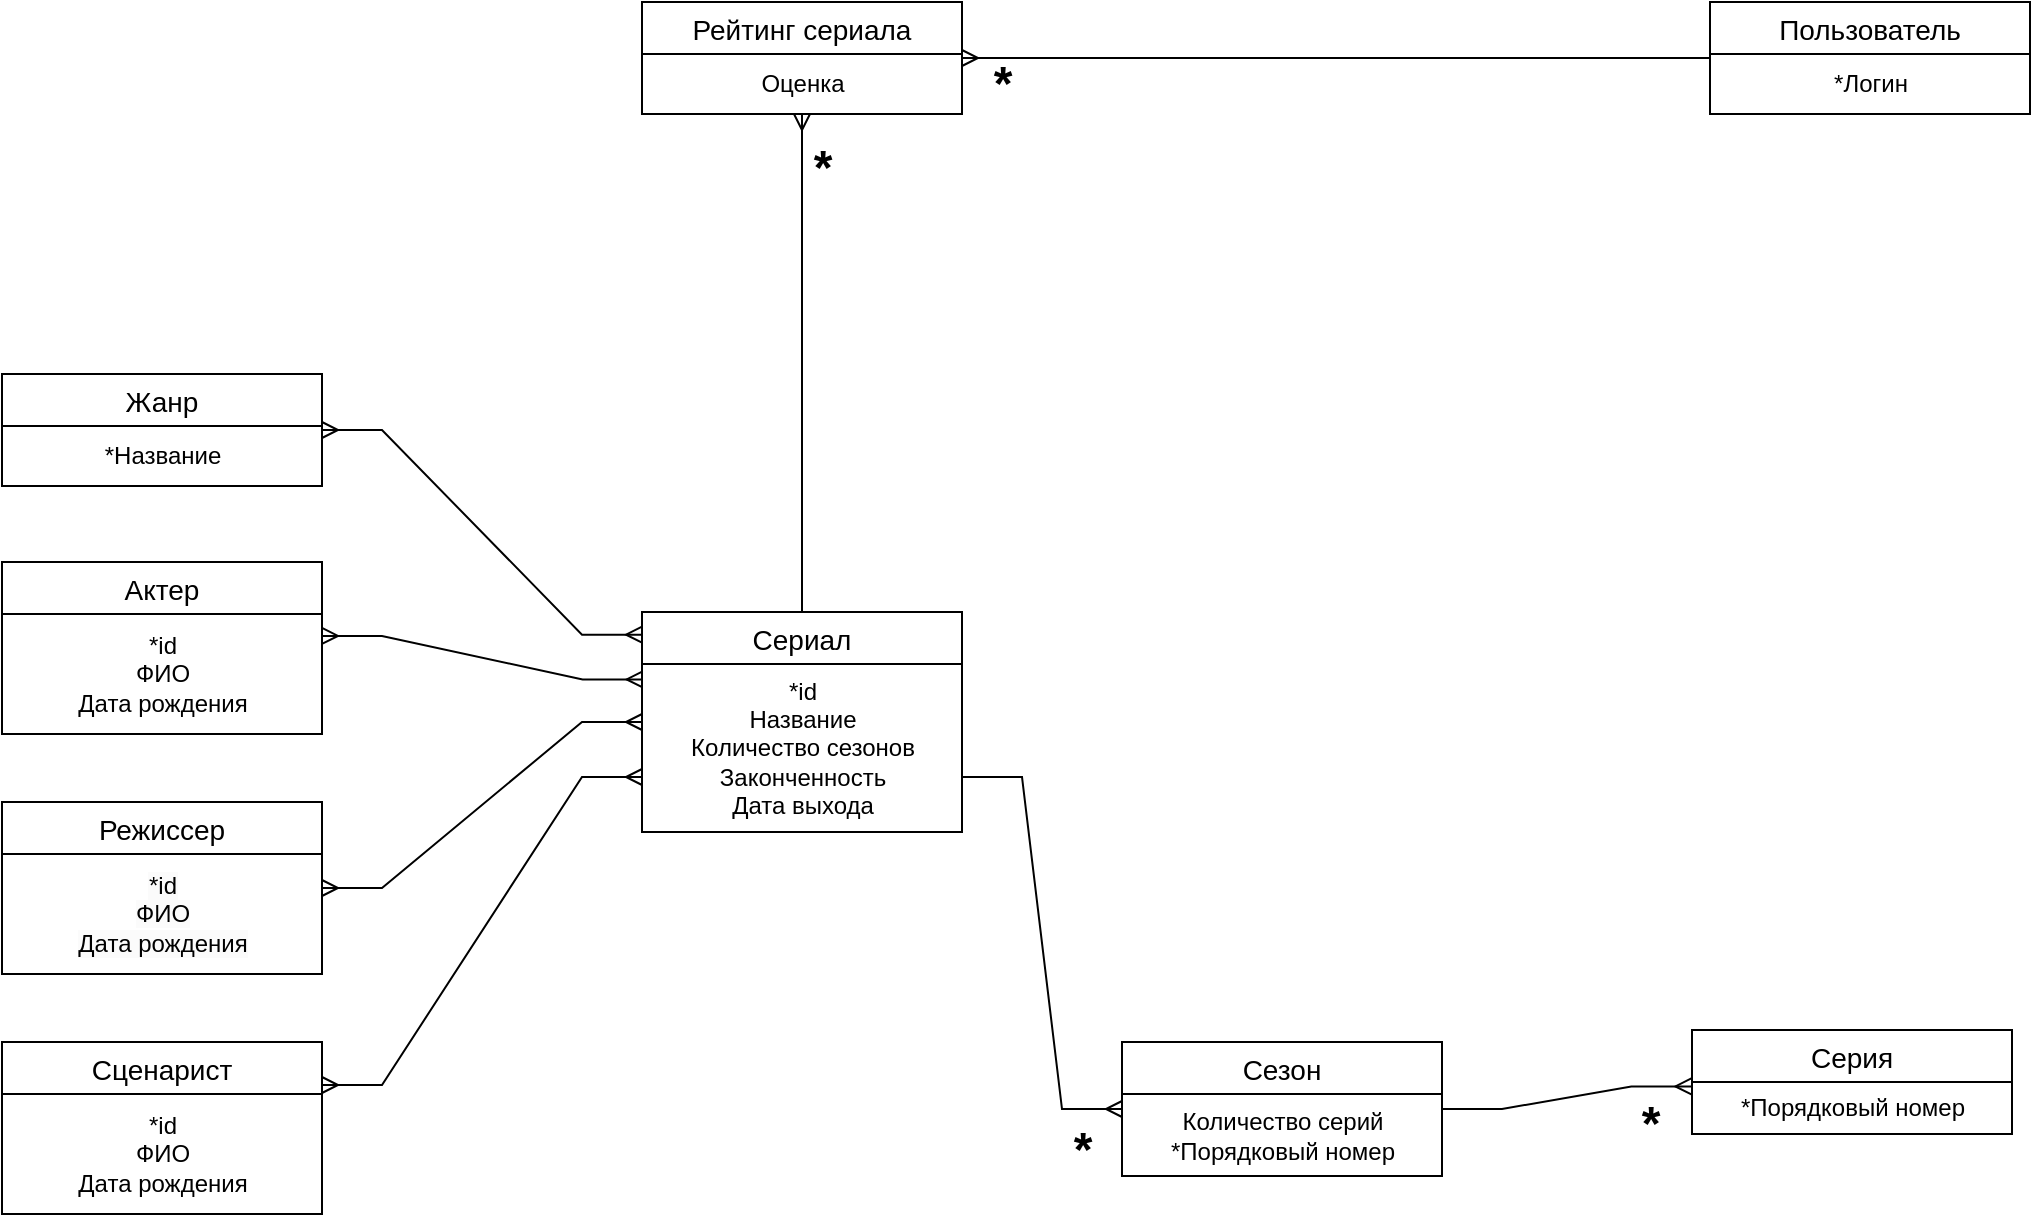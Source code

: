 <mxfile version="21.6.1" type="device">
  <diagram id="R2lEEEUBdFMjLlhIrx00" name="Page-1">
    <mxGraphModel dx="1418" dy="1920" grid="0" gridSize="10" guides="1" tooltips="1" connect="1" arrows="1" fold="1" page="1" pageScale="1" pageWidth="850" pageHeight="1100" math="0" shadow="0" extFonts="Permanent Marker^https://fonts.googleapis.com/css?family=Permanent+Marker">
      <root>
        <mxCell id="0" />
        <mxCell id="1" parent="0" />
        <mxCell id="YRZ7mdmnsj430YJ_3hSv-1" value="&#xa;Сериал&#xa;" style="swimlane;fontStyle=0;childLayout=stackLayout;horizontal=1;startSize=26;horizontalStack=0;resizeParent=1;resizeParentMax=0;resizeLast=0;collapsible=1;marginBottom=0;align=center;fontSize=14;" parent="1" vertex="1">
          <mxGeometry x="360" y="105" width="160" height="110" as="geometry" />
        </mxCell>
        <mxCell id="YRZ7mdmnsj430YJ_3hSv-37" value="*id&lt;br&gt;Название&lt;br&gt;Количество сезонов&lt;br&gt;Законченность&lt;br&gt;Дата выхода&lt;br&gt;" style="text;html=1;align=center;verticalAlign=middle;resizable=0;points=[];autosize=1;strokeColor=none;fillColor=none;" parent="YRZ7mdmnsj430YJ_3hSv-1" vertex="1">
          <mxGeometry y="26" width="160" height="84" as="geometry" />
        </mxCell>
        <mxCell id="YRZ7mdmnsj430YJ_3hSv-9" value="Актер" style="swimlane;fontStyle=0;childLayout=stackLayout;horizontal=1;startSize=26;horizontalStack=0;resizeParent=1;resizeParentMax=0;resizeLast=0;collapsible=1;marginBottom=0;align=center;fontSize=14;" parent="1" vertex="1">
          <mxGeometry x="40" y="80" width="160" height="86" as="geometry" />
        </mxCell>
        <mxCell id="YRZ7mdmnsj430YJ_3hSv-38" value="*id&lt;br&gt;ФИО&lt;br&gt;Дата рождения" style="text;html=1;align=center;verticalAlign=middle;resizable=0;points=[];autosize=1;strokeColor=none;fillColor=none;" parent="YRZ7mdmnsj430YJ_3hSv-9" vertex="1">
          <mxGeometry y="26" width="160" height="60" as="geometry" />
        </mxCell>
        <mxCell id="YRZ7mdmnsj430YJ_3hSv-11" value="Сценарист" style="swimlane;fontStyle=0;childLayout=stackLayout;horizontal=1;startSize=26;horizontalStack=0;resizeParent=1;resizeParentMax=0;resizeLast=0;collapsible=1;marginBottom=0;align=center;fontSize=14;" parent="1" vertex="1">
          <mxGeometry x="40" y="320" width="160" height="86" as="geometry" />
        </mxCell>
        <mxCell id="YRZ7mdmnsj430YJ_3hSv-43" value="*id&lt;br&gt;ФИО&lt;br&gt;Дата рождения" style="text;html=1;align=center;verticalAlign=middle;resizable=0;points=[];autosize=1;strokeColor=none;fillColor=none;" parent="YRZ7mdmnsj430YJ_3hSv-11" vertex="1">
          <mxGeometry y="26" width="160" height="60" as="geometry" />
        </mxCell>
        <mxCell id="YRZ7mdmnsj430YJ_3hSv-12" value="Режиссер" style="swimlane;fontStyle=0;childLayout=stackLayout;horizontal=1;startSize=26;horizontalStack=0;resizeParent=1;resizeParentMax=0;resizeLast=0;collapsible=1;marginBottom=0;align=center;fontSize=14;" parent="1" vertex="1">
          <mxGeometry x="40" y="200" width="160" height="86" as="geometry" />
        </mxCell>
        <mxCell id="YRZ7mdmnsj430YJ_3hSv-44" value="&lt;span style=&quot;color: rgb(0, 0, 0); font-family: Helvetica; font-size: 12px; font-style: normal; font-variant-ligatures: normal; font-variant-caps: normal; font-weight: 400; letter-spacing: normal; orphans: 2; text-align: center; text-indent: 0px; text-transform: none; widows: 2; word-spacing: 0px; -webkit-text-stroke-width: 0px; background-color: rgb(251, 251, 251); text-decoration-thickness: initial; text-decoration-style: initial; text-decoration-color: initial; float: none; display: inline !important;&quot;&gt;*id&lt;/span&gt;&lt;br style=&quot;border-color: var(--border-color); color: rgb(0, 0, 0); font-family: Helvetica; font-size: 12px; font-style: normal; font-variant-ligatures: normal; font-variant-caps: normal; font-weight: 400; letter-spacing: normal; orphans: 2; text-align: center; text-indent: 0px; text-transform: none; widows: 2; word-spacing: 0px; -webkit-text-stroke-width: 0px; background-color: rgb(251, 251, 251); text-decoration-thickness: initial; text-decoration-style: initial; text-decoration-color: initial;&quot;&gt;&lt;span style=&quot;color: rgb(0, 0, 0); font-family: Helvetica; font-size: 12px; font-style: normal; font-variant-ligatures: normal; font-variant-caps: normal; font-weight: 400; letter-spacing: normal; orphans: 2; text-align: center; text-indent: 0px; text-transform: none; widows: 2; word-spacing: 0px; -webkit-text-stroke-width: 0px; background-color: rgb(251, 251, 251); text-decoration-thickness: initial; text-decoration-style: initial; text-decoration-color: initial; float: none; display: inline !important;&quot;&gt;ФИО&lt;/span&gt;&lt;br style=&quot;border-color: var(--border-color); color: rgb(0, 0, 0); font-family: Helvetica; font-size: 12px; font-style: normal; font-variant-ligatures: normal; font-variant-caps: normal; font-weight: 400; letter-spacing: normal; orphans: 2; text-align: center; text-indent: 0px; text-transform: none; widows: 2; word-spacing: 0px; -webkit-text-stroke-width: 0px; background-color: rgb(251, 251, 251); text-decoration-thickness: initial; text-decoration-style: initial; text-decoration-color: initial;&quot;&gt;&lt;span style=&quot;color: rgb(0, 0, 0); font-family: Helvetica; font-size: 12px; font-style: normal; font-variant-ligatures: normal; font-variant-caps: normal; font-weight: 400; letter-spacing: normal; orphans: 2; text-align: center; text-indent: 0px; text-transform: none; widows: 2; word-spacing: 0px; -webkit-text-stroke-width: 0px; background-color: rgb(251, 251, 251); text-decoration-thickness: initial; text-decoration-style: initial; text-decoration-color: initial; float: none; display: inline !important;&quot;&gt;Дата рождения&lt;/span&gt;" style="text;html=1;align=center;verticalAlign=middle;resizable=0;points=[];autosize=1;strokeColor=none;fillColor=none;" parent="YRZ7mdmnsj430YJ_3hSv-12" vertex="1">
          <mxGeometry y="26" width="160" height="60" as="geometry" />
        </mxCell>
        <mxCell id="YRZ7mdmnsj430YJ_3hSv-13" value="Серия" style="swimlane;fontStyle=0;childLayout=stackLayout;horizontal=1;startSize=26;horizontalStack=0;resizeParent=1;resizeParentMax=0;resizeLast=0;collapsible=1;marginBottom=0;align=center;fontSize=14;" parent="1" vertex="1">
          <mxGeometry x="885" y="314" width="160" height="52" as="geometry" />
        </mxCell>
        <mxCell id="YRZ7mdmnsj430YJ_3hSv-46" value="*Порядковый номер" style="text;html=1;align=center;verticalAlign=middle;resizable=0;points=[];autosize=1;strokeColor=none;fillColor=none;" parent="YRZ7mdmnsj430YJ_3hSv-13" vertex="1">
          <mxGeometry y="26" width="160" height="26" as="geometry" />
        </mxCell>
        <mxCell id="YRZ7mdmnsj430YJ_3hSv-14" value="Сезон" style="swimlane;fontStyle=0;childLayout=stackLayout;horizontal=1;startSize=26;horizontalStack=0;resizeParent=1;resizeParentMax=0;resizeLast=0;collapsible=1;marginBottom=0;align=center;fontSize=14;" parent="1" vertex="1">
          <mxGeometry x="600" y="320" width="160" height="67" as="geometry" />
        </mxCell>
        <mxCell id="YRZ7mdmnsj430YJ_3hSv-39" value="Количество серий&lt;br&gt;*Порядковый номер" style="text;html=1;align=center;verticalAlign=middle;resizable=0;points=[];autosize=1;strokeColor=none;fillColor=none;" parent="YRZ7mdmnsj430YJ_3hSv-14" vertex="1">
          <mxGeometry y="26" width="160" height="41" as="geometry" />
        </mxCell>
        <mxCell id="YRZ7mdmnsj430YJ_3hSv-21" value="" style="edgeStyle=entityRelationEdgeStyle;fontSize=12;html=1;endArrow=ERmany;startArrow=ERmany;rounded=0;exitX=1;exitY=0.25;exitDx=0;exitDy=0;entryX=0;entryY=0.75;entryDx=0;entryDy=0;" parent="1" source="YRZ7mdmnsj430YJ_3hSv-11" target="YRZ7mdmnsj430YJ_3hSv-1" edge="1">
          <mxGeometry width="100" height="100" relative="1" as="geometry">
            <mxPoint x="430" y="240" as="sourcePoint" />
            <mxPoint x="530" y="140" as="targetPoint" />
          </mxGeometry>
        </mxCell>
        <mxCell id="YRZ7mdmnsj430YJ_3hSv-25" value="" style="edgeStyle=entityRelationEdgeStyle;fontSize=12;html=1;endArrow=ERmany;startArrow=ERmany;rounded=0;strokeColor=default;exitX=1;exitY=0.5;exitDx=0;exitDy=0;entryX=0;entryY=0.5;entryDx=0;entryDy=0;" parent="1" source="YRZ7mdmnsj430YJ_3hSv-12" target="YRZ7mdmnsj430YJ_3hSv-1" edge="1">
          <mxGeometry width="100" height="100" relative="1" as="geometry">
            <mxPoint x="380" y="410" as="sourcePoint" />
            <mxPoint x="420" y="180" as="targetPoint" />
          </mxGeometry>
        </mxCell>
        <mxCell id="YRZ7mdmnsj430YJ_3hSv-30" value="Пользователь" style="swimlane;fontStyle=0;childLayout=stackLayout;horizontal=1;startSize=26;horizontalStack=0;resizeParent=1;resizeParentMax=0;resizeLast=0;collapsible=1;marginBottom=0;align=center;fontSize=14;" parent="1" vertex="1">
          <mxGeometry x="894" y="-200" width="160" height="56" as="geometry" />
        </mxCell>
        <mxCell id="YRZ7mdmnsj430YJ_3hSv-42" value="*Логин" style="text;html=1;align=center;verticalAlign=middle;resizable=0;points=[];autosize=1;strokeColor=none;fillColor=none;" parent="YRZ7mdmnsj430YJ_3hSv-30" vertex="1">
          <mxGeometry y="26" width="160" height="30" as="geometry" />
        </mxCell>
        <mxCell id="YRZ7mdmnsj430YJ_3hSv-31" value="Жанр" style="swimlane;fontStyle=0;childLayout=stackLayout;horizontal=1;startSize=26;horizontalStack=0;resizeParent=1;resizeParentMax=0;resizeLast=0;collapsible=1;marginBottom=0;align=center;fontSize=14;" parent="1" vertex="1">
          <mxGeometry x="40" y="-14" width="160" height="56" as="geometry" />
        </mxCell>
        <mxCell id="YRZ7mdmnsj430YJ_3hSv-45" value="*Название" style="text;html=1;align=center;verticalAlign=middle;resizable=0;points=[];autosize=1;strokeColor=none;fillColor=none;" parent="YRZ7mdmnsj430YJ_3hSv-31" vertex="1">
          <mxGeometry y="26" width="160" height="30" as="geometry" />
        </mxCell>
        <mxCell id="YRZ7mdmnsj430YJ_3hSv-32" value="" style="edgeStyle=entityRelationEdgeStyle;fontSize=12;html=1;endArrow=ERmany;startArrow=ERmany;rounded=0;exitX=1;exitY=0.5;exitDx=0;exitDy=0;entryX=0;entryY=0.103;entryDx=0;entryDy=0;entryPerimeter=0;" parent="1" source="YRZ7mdmnsj430YJ_3hSv-31" target="YRZ7mdmnsj430YJ_3hSv-1" edge="1">
          <mxGeometry width="100" height="100" relative="1" as="geometry">
            <mxPoint x="370" y="280" as="sourcePoint" />
            <mxPoint x="470" y="180" as="targetPoint" />
          </mxGeometry>
        </mxCell>
        <mxCell id="YRZ7mdmnsj430YJ_3hSv-35" value="" style="edgeStyle=entityRelationEdgeStyle;fontSize=12;html=1;endArrow=ERmany;rounded=0;entryX=0;entryY=0.5;entryDx=0;entryDy=0;exitX=1;exitY=0.75;exitDx=0;exitDy=0;" parent="1" source="YRZ7mdmnsj430YJ_3hSv-1" target="YRZ7mdmnsj430YJ_3hSv-14" edge="1">
          <mxGeometry width="100" height="100" relative="1" as="geometry">
            <mxPoint x="420" y="380" as="sourcePoint" />
            <mxPoint x="520" y="280" as="targetPoint" />
          </mxGeometry>
        </mxCell>
        <mxCell id="YRZ7mdmnsj430YJ_3hSv-47" value="" style="edgeStyle=entityRelationEdgeStyle;fontSize=12;html=1;endArrow=ERmany;rounded=0;entryX=-0.002;entryY=0.085;entryDx=0;entryDy=0;entryPerimeter=0;exitX=1;exitY=0.5;exitDx=0;exitDy=0;" parent="1" source="YRZ7mdmnsj430YJ_3hSv-14" target="YRZ7mdmnsj430YJ_3hSv-46" edge="1">
          <mxGeometry width="100" height="100" relative="1" as="geometry">
            <mxPoint x="740" y="530" as="sourcePoint" />
            <mxPoint x="840" y="430" as="targetPoint" />
          </mxGeometry>
        </mxCell>
        <mxCell id="OAXO2IjgLf69AnIWIhld-13" value="" style="edgeStyle=entityRelationEdgeStyle;fontSize=12;html=1;endArrow=ERmany;startArrow=ERmany;rounded=0;strokeWidth=1;entryX=0.002;entryY=0.092;entryDx=0;entryDy=0;entryPerimeter=0;exitX=1;exitY=0.183;exitDx=0;exitDy=0;exitPerimeter=0;" parent="1" source="YRZ7mdmnsj430YJ_3hSv-38" target="YRZ7mdmnsj430YJ_3hSv-37" edge="1">
          <mxGeometry width="100" height="100" relative="1" as="geometry">
            <mxPoint x="180" y="127" as="sourcePoint" />
            <mxPoint x="360" y="150" as="targetPoint" />
          </mxGeometry>
        </mxCell>
        <mxCell id="OAXO2IjgLf69AnIWIhld-14" value="Рейтинг сериала" style="swimlane;fontStyle=0;childLayout=stackLayout;horizontal=1;startSize=26;horizontalStack=0;resizeParent=1;resizeParentMax=0;resizeLast=0;collapsible=1;marginBottom=0;align=center;fontSize=14;" parent="1" vertex="1">
          <mxGeometry x="360" y="-200" width="160" height="56" as="geometry" />
        </mxCell>
        <mxCell id="OAXO2IjgLf69AnIWIhld-16" value="Оценка" style="text;html=1;align=center;verticalAlign=middle;resizable=0;points=[];autosize=1;strokeColor=none;fillColor=none;" parent="OAXO2IjgLf69AnIWIhld-14" vertex="1">
          <mxGeometry y="26" width="160" height="30" as="geometry" />
        </mxCell>
        <mxCell id="OAXO2IjgLf69AnIWIhld-15" value="" style="edgeStyle=orthogonalEdgeStyle;fontSize=12;html=1;endArrow=ERmany;startArrow=none;rounded=0;strokeWidth=1;entryX=0.5;entryY=1;entryDx=0;entryDy=0;exitX=0.5;exitY=0;exitDx=0;exitDy=0;startFill=0;endFill=0;" parent="1" source="YRZ7mdmnsj430YJ_3hSv-1" target="OAXO2IjgLf69AnIWIhld-14" edge="1">
          <mxGeometry width="100" height="100" relative="1" as="geometry">
            <mxPoint x="620" y="80" as="sourcePoint" />
            <mxPoint x="440" y="-120" as="targetPoint" />
          </mxGeometry>
        </mxCell>
        <mxCell id="OAXO2IjgLf69AnIWIhld-18" value="" style="endArrow=none;html=1;rounded=0;strokeWidth=1;exitX=1;exitY=0.5;exitDx=0;exitDy=0;entryX=0;entryY=0.5;entryDx=0;entryDy=0;startArrow=ERmany;startFill=0;" parent="1" source="OAXO2IjgLf69AnIWIhld-14" target="YRZ7mdmnsj430YJ_3hSv-30" edge="1">
          <mxGeometry relative="1" as="geometry">
            <mxPoint x="540" y="10" as="sourcePoint" />
            <mxPoint x="870" y="-172" as="targetPoint" />
            <Array as="points">
              <mxPoint x="840" y="-172" />
            </Array>
          </mxGeometry>
        </mxCell>
        <mxCell id="wYNfffW2O-w4wLB4Mi0A-1" value="*" style="text;strokeColor=none;fillColor=none;html=1;fontSize=24;fontStyle=1;verticalAlign=middle;align=center;" parent="1" vertex="1">
          <mxGeometry x="547" y="361" width="65" height="26" as="geometry" />
        </mxCell>
        <mxCell id="wYNfffW2O-w4wLB4Mi0A-2" value="*" style="text;strokeColor=none;fillColor=none;html=1;fontSize=24;fontStyle=1;verticalAlign=middle;align=center;" parent="1" vertex="1">
          <mxGeometry x="831" y="348" width="65" height="26" as="geometry" />
        </mxCell>
        <mxCell id="wYNfffW2O-w4wLB4Mi0A-6" value="*" style="text;strokeColor=none;fillColor=none;html=1;fontSize=24;fontStyle=1;verticalAlign=middle;align=center;" parent="1" vertex="1">
          <mxGeometry x="417" y="-130" width="65" height="26" as="geometry" />
        </mxCell>
        <mxCell id="wYNfffW2O-w4wLB4Mi0A-7" value="*" style="text;strokeColor=none;fillColor=none;html=1;fontSize=24;fontStyle=1;verticalAlign=middle;align=center;" parent="1" vertex="1">
          <mxGeometry x="507" y="-172" width="65" height="26" as="geometry" />
        </mxCell>
      </root>
    </mxGraphModel>
  </diagram>
</mxfile>
